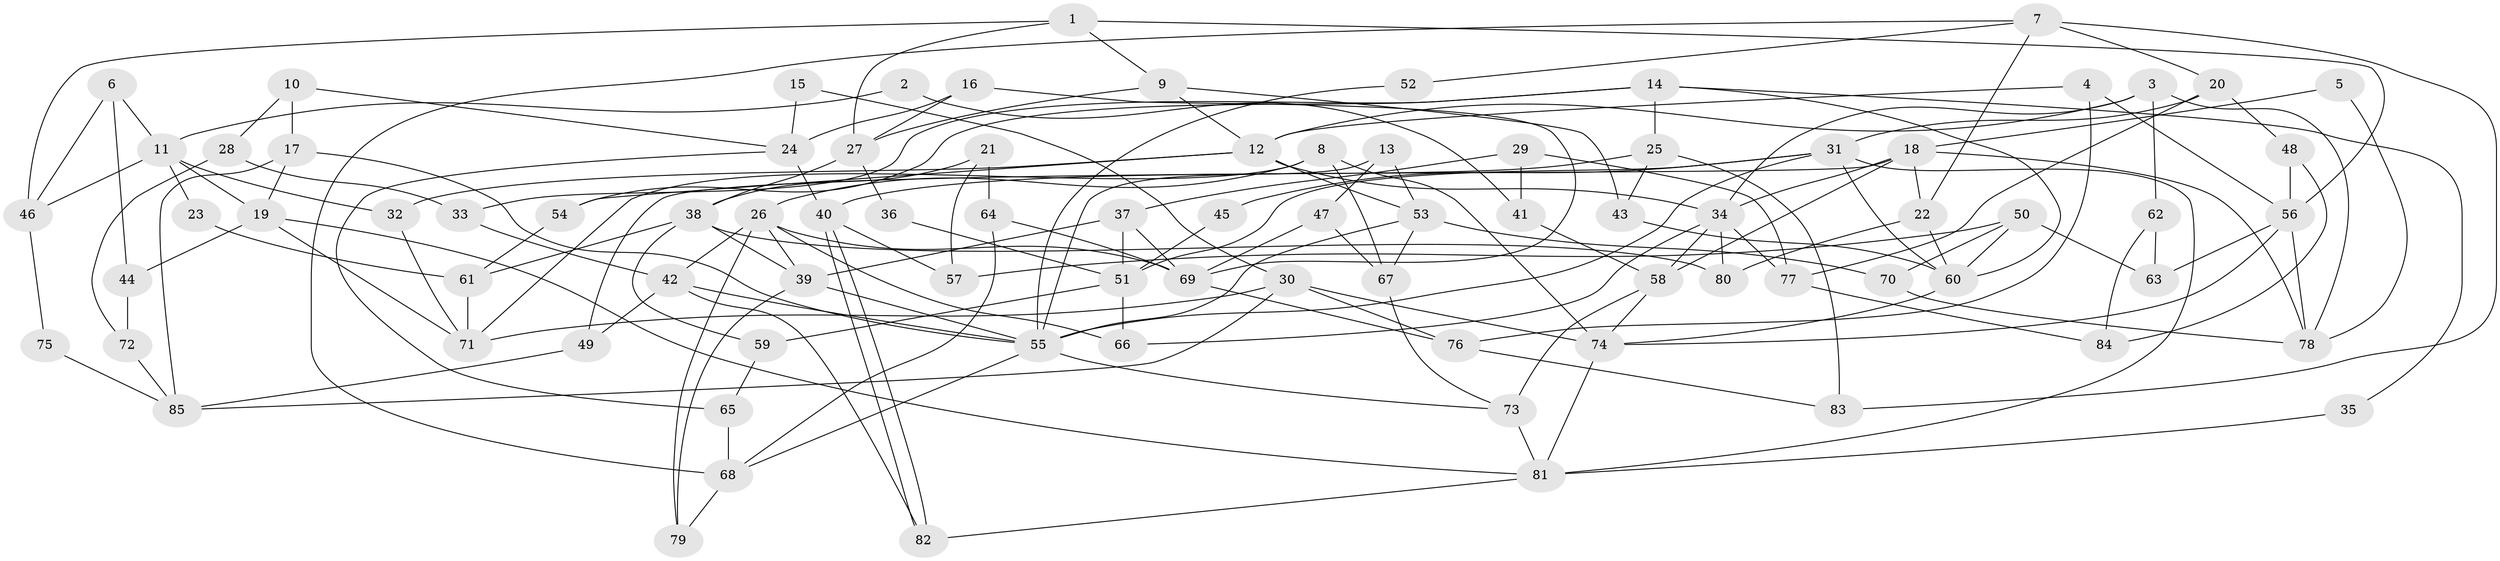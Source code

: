 // Generated by graph-tools (version 1.1) at 2025/02/03/09/25 03:02:07]
// undirected, 85 vertices, 170 edges
graph export_dot {
graph [start="1"]
  node [color=gray90,style=filled];
  1;
  2;
  3;
  4;
  5;
  6;
  7;
  8;
  9;
  10;
  11;
  12;
  13;
  14;
  15;
  16;
  17;
  18;
  19;
  20;
  21;
  22;
  23;
  24;
  25;
  26;
  27;
  28;
  29;
  30;
  31;
  32;
  33;
  34;
  35;
  36;
  37;
  38;
  39;
  40;
  41;
  42;
  43;
  44;
  45;
  46;
  47;
  48;
  49;
  50;
  51;
  52;
  53;
  54;
  55;
  56;
  57;
  58;
  59;
  60;
  61;
  62;
  63;
  64;
  65;
  66;
  67;
  68;
  69;
  70;
  71;
  72;
  73;
  74;
  75;
  76;
  77;
  78;
  79;
  80;
  81;
  82;
  83;
  84;
  85;
  1 -- 27;
  1 -- 56;
  1 -- 9;
  1 -- 46;
  2 -- 11;
  2 -- 41;
  3 -- 34;
  3 -- 12;
  3 -- 62;
  3 -- 78;
  4 -- 76;
  4 -- 56;
  4 -- 12;
  5 -- 78;
  5 -- 18;
  6 -- 46;
  6 -- 11;
  6 -- 44;
  7 -- 68;
  7 -- 22;
  7 -- 20;
  7 -- 52;
  7 -- 83;
  8 -- 26;
  8 -- 67;
  8 -- 71;
  8 -- 74;
  9 -- 12;
  9 -- 27;
  9 -- 43;
  10 -- 17;
  10 -- 28;
  10 -- 24;
  11 -- 32;
  11 -- 19;
  11 -- 23;
  11 -- 46;
  12 -- 54;
  12 -- 32;
  12 -- 34;
  12 -- 53;
  13 -- 53;
  13 -- 55;
  13 -- 47;
  14 -- 60;
  14 -- 25;
  14 -- 33;
  14 -- 35;
  14 -- 54;
  15 -- 30;
  15 -- 24;
  16 -- 24;
  16 -- 69;
  16 -- 27;
  17 -- 19;
  17 -- 55;
  17 -- 85;
  18 -- 34;
  18 -- 22;
  18 -- 49;
  18 -- 58;
  18 -- 78;
  19 -- 81;
  19 -- 71;
  19 -- 44;
  20 -- 31;
  20 -- 48;
  20 -- 77;
  21 -- 64;
  21 -- 38;
  21 -- 57;
  22 -- 80;
  22 -- 60;
  23 -- 61;
  24 -- 40;
  24 -- 65;
  25 -- 43;
  25 -- 40;
  25 -- 83;
  26 -- 79;
  26 -- 69;
  26 -- 39;
  26 -- 42;
  26 -- 66;
  27 -- 36;
  27 -- 38;
  28 -- 72;
  28 -- 33;
  29 -- 77;
  29 -- 37;
  29 -- 41;
  30 -- 85;
  30 -- 74;
  30 -- 71;
  30 -- 76;
  31 -- 55;
  31 -- 51;
  31 -- 45;
  31 -- 60;
  31 -- 81;
  32 -- 71;
  33 -- 42;
  34 -- 58;
  34 -- 66;
  34 -- 77;
  34 -- 80;
  35 -- 81;
  36 -- 51;
  37 -- 69;
  37 -- 39;
  37 -- 51;
  38 -- 39;
  38 -- 59;
  38 -- 61;
  38 -- 80;
  39 -- 55;
  39 -- 79;
  40 -- 82;
  40 -- 82;
  40 -- 57;
  41 -- 58;
  42 -- 82;
  42 -- 49;
  42 -- 55;
  43 -- 60;
  44 -- 72;
  45 -- 51;
  46 -- 75;
  47 -- 67;
  47 -- 69;
  48 -- 56;
  48 -- 84;
  49 -- 85;
  50 -- 60;
  50 -- 70;
  50 -- 57;
  50 -- 63;
  51 -- 66;
  51 -- 59;
  52 -- 55;
  53 -- 55;
  53 -- 67;
  53 -- 70;
  54 -- 61;
  55 -- 73;
  55 -- 68;
  56 -- 78;
  56 -- 63;
  56 -- 74;
  58 -- 74;
  58 -- 73;
  59 -- 65;
  60 -- 74;
  61 -- 71;
  62 -- 84;
  62 -- 63;
  64 -- 69;
  64 -- 68;
  65 -- 68;
  67 -- 73;
  68 -- 79;
  69 -- 76;
  70 -- 78;
  72 -- 85;
  73 -- 81;
  74 -- 81;
  75 -- 85;
  76 -- 83;
  77 -- 84;
  81 -- 82;
}
